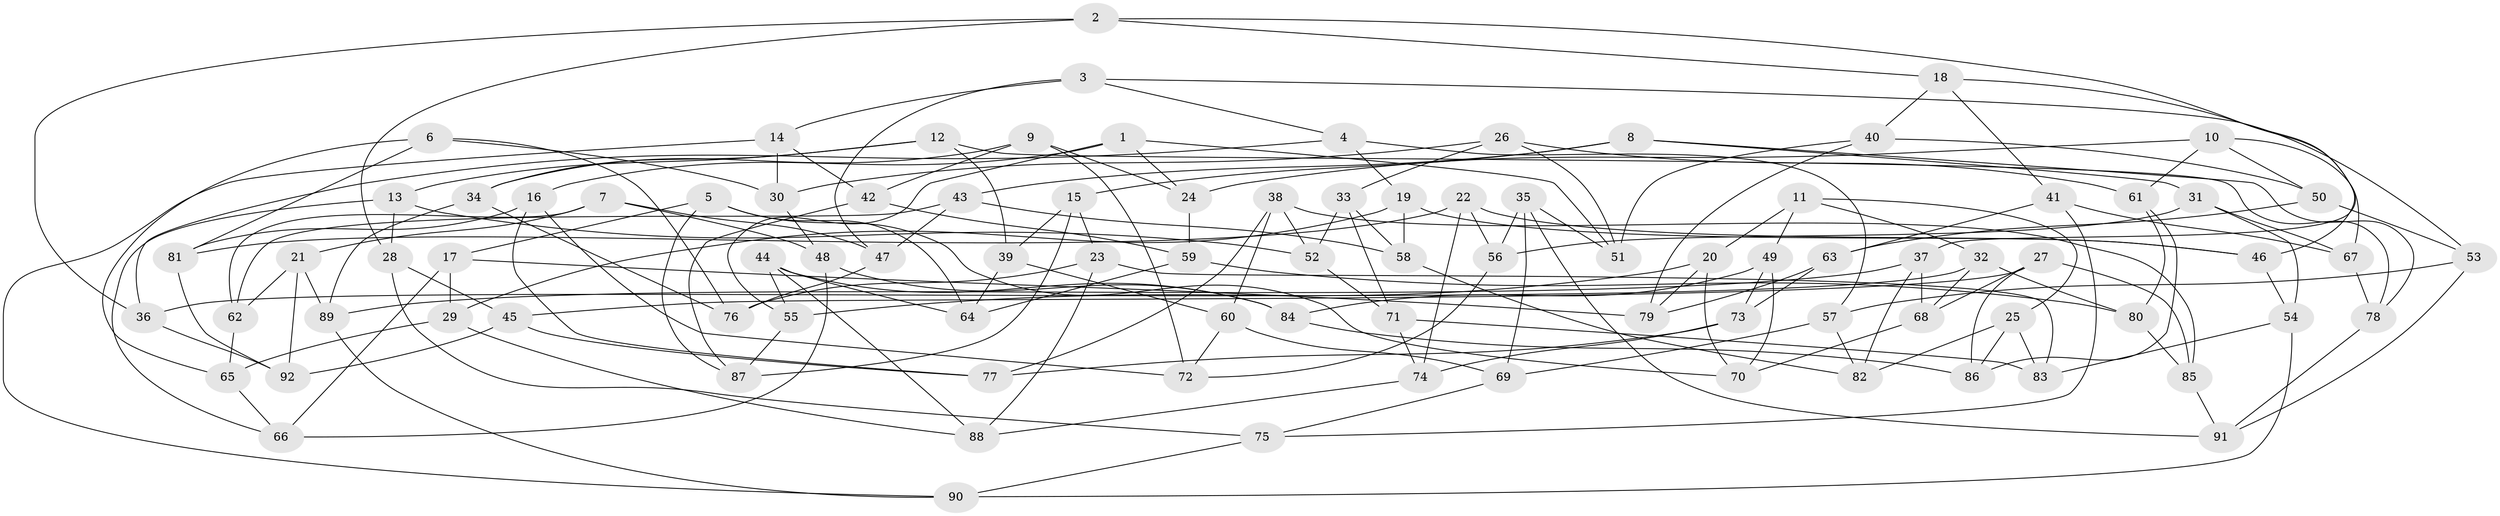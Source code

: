 // Generated by graph-tools (version 1.1) at 2025/59/03/09/25 04:59:16]
// undirected, 92 vertices, 184 edges
graph export_dot {
graph [start="1"]
  node [color=gray90,style=filled];
  1;
  2;
  3;
  4;
  5;
  6;
  7;
  8;
  9;
  10;
  11;
  12;
  13;
  14;
  15;
  16;
  17;
  18;
  19;
  20;
  21;
  22;
  23;
  24;
  25;
  26;
  27;
  28;
  29;
  30;
  31;
  32;
  33;
  34;
  35;
  36;
  37;
  38;
  39;
  40;
  41;
  42;
  43;
  44;
  45;
  46;
  47;
  48;
  49;
  50;
  51;
  52;
  53;
  54;
  55;
  56;
  57;
  58;
  59;
  60;
  61;
  62;
  63;
  64;
  65;
  66;
  67;
  68;
  69;
  70;
  71;
  72;
  73;
  74;
  75;
  76;
  77;
  78;
  79;
  80;
  81;
  82;
  83;
  84;
  85;
  86;
  87;
  88;
  89;
  90;
  91;
  92;
  1 -- 51;
  1 -- 24;
  1 -- 16;
  1 -- 55;
  2 -- 37;
  2 -- 18;
  2 -- 28;
  2 -- 36;
  3 -- 47;
  3 -- 4;
  3 -- 53;
  3 -- 14;
  4 -- 36;
  4 -- 57;
  4 -- 19;
  5 -- 70;
  5 -- 87;
  5 -- 17;
  5 -- 64;
  6 -- 76;
  6 -- 30;
  6 -- 81;
  6 -- 65;
  7 -- 62;
  7 -- 47;
  7 -- 48;
  7 -- 21;
  8 -- 15;
  8 -- 78;
  8 -- 31;
  8 -- 43;
  9 -- 72;
  9 -- 42;
  9 -- 34;
  9 -- 24;
  10 -- 67;
  10 -- 61;
  10 -- 50;
  10 -- 24;
  11 -- 49;
  11 -- 20;
  11 -- 32;
  11 -- 25;
  12 -- 39;
  12 -- 13;
  12 -- 34;
  12 -- 78;
  13 -- 28;
  13 -- 52;
  13 -- 66;
  14 -- 30;
  14 -- 42;
  14 -- 90;
  15 -- 87;
  15 -- 39;
  15 -- 23;
  16 -- 77;
  16 -- 81;
  16 -- 72;
  17 -- 29;
  17 -- 79;
  17 -- 66;
  18 -- 40;
  18 -- 46;
  18 -- 41;
  19 -- 29;
  19 -- 58;
  19 -- 46;
  20 -- 55;
  20 -- 79;
  20 -- 70;
  21 -- 92;
  21 -- 89;
  21 -- 62;
  22 -- 74;
  22 -- 81;
  22 -- 46;
  22 -- 56;
  23 -- 83;
  23 -- 88;
  23 -- 76;
  24 -- 59;
  25 -- 82;
  25 -- 83;
  25 -- 86;
  26 -- 51;
  26 -- 61;
  26 -- 30;
  26 -- 33;
  27 -- 86;
  27 -- 45;
  27 -- 68;
  27 -- 85;
  28 -- 75;
  28 -- 45;
  29 -- 88;
  29 -- 65;
  30 -- 48;
  31 -- 67;
  31 -- 54;
  31 -- 56;
  32 -- 68;
  32 -- 36;
  32 -- 80;
  33 -- 52;
  33 -- 58;
  33 -- 71;
  34 -- 76;
  34 -- 89;
  35 -- 91;
  35 -- 56;
  35 -- 51;
  35 -- 69;
  36 -- 92;
  37 -- 89;
  37 -- 68;
  37 -- 82;
  38 -- 60;
  38 -- 52;
  38 -- 85;
  38 -- 77;
  39 -- 60;
  39 -- 64;
  40 -- 79;
  40 -- 51;
  40 -- 50;
  41 -- 75;
  41 -- 63;
  41 -- 67;
  42 -- 87;
  42 -- 59;
  43 -- 47;
  43 -- 58;
  43 -- 62;
  44 -- 88;
  44 -- 84;
  44 -- 64;
  44 -- 55;
  45 -- 77;
  45 -- 92;
  46 -- 54;
  47 -- 76;
  48 -- 84;
  48 -- 66;
  49 -- 73;
  49 -- 70;
  49 -- 84;
  50 -- 53;
  50 -- 63;
  52 -- 71;
  53 -- 91;
  53 -- 57;
  54 -- 90;
  54 -- 83;
  55 -- 87;
  56 -- 72;
  57 -- 82;
  57 -- 69;
  58 -- 82;
  59 -- 64;
  59 -- 80;
  60 -- 72;
  60 -- 69;
  61 -- 86;
  61 -- 80;
  62 -- 65;
  63 -- 73;
  63 -- 79;
  65 -- 66;
  67 -- 78;
  68 -- 70;
  69 -- 75;
  71 -- 83;
  71 -- 74;
  73 -- 77;
  73 -- 74;
  74 -- 88;
  75 -- 90;
  78 -- 91;
  80 -- 85;
  81 -- 92;
  84 -- 86;
  85 -- 91;
  89 -- 90;
}
